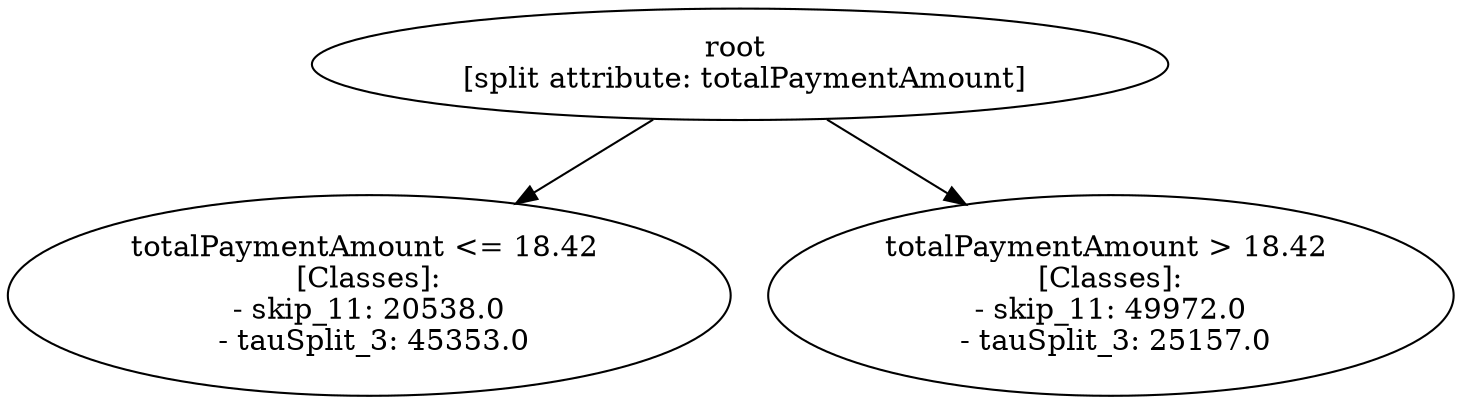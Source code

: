 // Road_Traffic_Fine_Management_Process-p_15-5
digraph "Road_Traffic_Fine_Management_Process-p_15-5" {
	"66c5736e-e28e-4dcd-8e41-6117ac095633" [label="root 
 [split attribute: totalPaymentAmount]"]
	"b8b06489-d6d3-4145-bbb1-84c2e1a57d4b" [label="totalPaymentAmount <= 18.42 
 [Classes]: 
 - skip_11: 20538.0 
 - tauSplit_3: 45353.0"]
	"66c5736e-e28e-4dcd-8e41-6117ac095633" -> "b8b06489-d6d3-4145-bbb1-84c2e1a57d4b"
	"bd56519d-01bf-4b9d-93ac-7be523da2188" [label="totalPaymentAmount > 18.42 
 [Classes]: 
 - skip_11: 49972.0 
 - tauSplit_3: 25157.0"]
	"66c5736e-e28e-4dcd-8e41-6117ac095633" -> "bd56519d-01bf-4b9d-93ac-7be523da2188"
}
